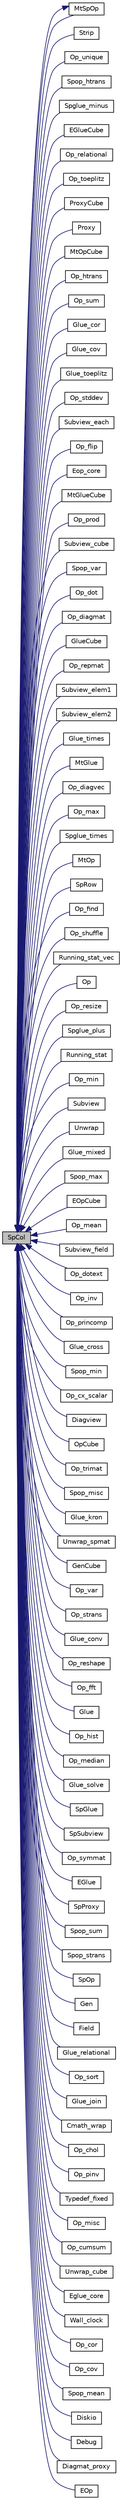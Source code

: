 digraph "SpCol"
{
  edge [fontname="Helvetica",fontsize="10",labelfontname="Helvetica",labelfontsize="10"];
  node [fontname="Helvetica",fontsize="10",shape=record];
  rankdir=LR;
  Node103 [label="Strip",height=0.2,width=0.4,color="black", fillcolor="white", style="filled",URL="$group__strip.html"];
  Node69 [label="Op_unique",height=0.2,width=0.4,color="black", fillcolor="white", style="filled",URL="$group__op__unique.html"];
  Node87 [label="Spop_htrans",height=0.2,width=0.4,color="black", fillcolor="white", style="filled",URL="$group__spop__htrans.html"];
  Node92 [label="Spglue_minus",height=0.2,width=0.4,color="black", fillcolor="white", style="filled",URL="$group__spglue__minus.html"];
  Node29 [label="EGlueCube",height=0.2,width=0.4,color="black", fillcolor="white", style="filled",URL="$group__e_glue_cube.html"];
  Node61 [label="Op_relational",height=0.2,width=0.4,color="black", fillcolor="white", style="filled",URL="$group__op__relational.html"];
  Node70 [label="Op_toeplitz",height=0.2,width=0.4,color="black", fillcolor="white", style="filled",URL="$group__op__toeplitz.html"];
  Node100 [label="ProxyCube",height=0.2,width=0.4,color="black", fillcolor="white", style="filled",URL="$group___proxy_cube.html"];
  Node99 [label="Proxy",height=0.2,width=0.4,color="black", fillcolor="white", style="filled",URL="$group___proxy.html"];
  Node23 [label="MtOpCube",height=0.2,width=0.4,color="black", fillcolor="white", style="filled",URL="$group__mt_op_cube.html"];
  Node39 [label="Op_htrans",height=0.2,width=0.4,color="black", fillcolor="white", style="filled",URL="$group__op__htrans.html"];
  Node45 [label="Op_sum",height=0.2,width=0.4,color="black", fillcolor="white", style="filled",URL="$group__op__sum.html"];
  Node75 [label="Glue_cor",height=0.2,width=0.4,color="black", fillcolor="white", style="filled",URL="$group__glue__cor.html"];
  Node74 [label="Glue_cov",height=0.2,width=0.4,color="black", fillcolor="white", style="filled",URL="$group__glue__cov.html"];
  Node82 [label="Glue_toeplitz",height=0.2,width=0.4,color="black", fillcolor="white", style="filled",URL="$group__glue__toeplitz.html"];
  Node46 [label="Op_stddev",height=0.2,width=0.4,color="black", fillcolor="white", style="filled",URL="$group__op__stddev.html"];
  Node12 [label="Subview_each",height=0.2,width=0.4,color="black", fillcolor="white", style="filled",URL="$group__subview__each.html"];
  Node58 [label="Op_flip",height=0.2,width=0.4,color="black", fillcolor="white", style="filled",URL="$group__op__flip.html"];
  Node31 [label="Eop_core",height=0.2,width=0.4,color="black", fillcolor="white", style="filled",URL="$group__eop__core.html"];
  Node30 [label="MtGlueCube",height=0.2,width=0.4,color="black", fillcolor="white", style="filled",URL="$group__mt_glue_cube.html"];
  Node55 [label="Op_prod",height=0.2,width=0.4,color="black", fillcolor="white", style="filled",URL="$group__op__prod.html"];
  Node10 [label="Subview_cube",height=0.2,width=0.4,color="black", fillcolor="white", style="filled",URL="$group__subview__cube.html"];
  Node90 [label="Spop_var",height=0.2,width=0.4,color="black", fillcolor="white", style="filled",URL="$group__spop__var.html"];
  Node37 [label="Op_dot",height=0.2,width=0.4,color="black", fillcolor="white", style="filled",URL="$group__op__dot.html"];
  Node35 [label="Op_diagmat",height=0.2,width=0.4,color="black", fillcolor="white", style="filled",URL="$group__op__diagmat.html"];
  Node28 [label="GlueCube",height=0.2,width=0.4,color="black", fillcolor="white", style="filled",URL="$group___glue_cube.html"];
  Node49 [label="Op_repmat",height=0.2,width=0.4,color="black", fillcolor="white", style="filled",URL="$group__op__repmat.html"];
  Node7 [label="Subview_elem1",height=0.2,width=0.4,color="black", fillcolor="white", style="filled",URL="$group__subview__elem1.html"];
  Node8 [label="Subview_elem2",height=0.2,width=0.4,color="black", fillcolor="white", style="filled",URL="$group__subview__elem2.html"];
  Node72 [label="Glue_times",height=0.2,width=0.4,color="black", fillcolor="white", style="filled",URL="$group__glue__times.html"];
  Node26 [label="MtGlue",height=0.2,width=0.4,color="black", fillcolor="white", style="filled",URL="$group__mt_glue.html"];
  Node36 [label="Op_diagvec",height=0.2,width=0.4,color="black", fillcolor="white", style="filled",URL="$group__op__diagvec.html"];
  Node40 [label="Op_max",height=0.2,width=0.4,color="black", fillcolor="white", style="filled",URL="$group__op__max.html"];
  Node93 [label="Spglue_times",height=0.2,width=0.4,color="black", fillcolor="white", style="filled",URL="$group__spglue__times.html"];
  Node22 [label="MtOp",height=0.2,width=0.4,color="black", fillcolor="white", style="filled",URL="$group__mt_op.html"];
  Node2 [label="SpRow",height=0.2,width=0.4,color="black", fillcolor="white", style="filled",URL="$group___sp_row.html"];
  Node62 [label="Op_find",height=0.2,width=0.4,color="black", fillcolor="white", style="filled",URL="$group__op__find.html"];
  Node54 [label="Op_shuffle",height=0.2,width=0.4,color="black", fillcolor="white", style="filled",URL="$group__op__shuffle.html"];
  Node16 [label="Running_stat_vec",height=0.2,width=0.4,color="black", fillcolor="white", style="filled",URL="$group__running__stat__vec.html"];
  Node17 [label="Op",height=0.2,width=0.4,color="black", fillcolor="white", style="filled",URL="$group___op.html"];
  Node51 [label="Op_resize",height=0.2,width=0.4,color="black", fillcolor="white", style="filled",URL="$group__op__resize.html"];
  Node91 [label="Spglue_plus",height=0.2,width=0.4,color="black", fillcolor="white", style="filled",URL="$group__spglue__plus.html"];
  Node15 [label="Running_stat",height=0.2,width=0.4,color="black", fillcolor="white", style="filled",URL="$group__running__stat.html"];
  Node1 [label="MtSpOp",height=0.2,width=0.4,color="black", fillcolor="white", style="filled",URL="$group__mt_sp_op.html"];
  Node41 [label="Op_min",height=0.2,width=0.4,color="black", fillcolor="white", style="filled",URL="$group__op__min.html"];
  Node6 [label="Subview",height=0.2,width=0.4,color="black", fillcolor="white", style="filled",URL="$group__subview.html"];
  Node96 [label="Unwrap",height=0.2,width=0.4,color="black", fillcolor="white", style="filled",URL="$group__unwrap.html"];
  Node73 [label="Glue_mixed",height=0.2,width=0.4,color="black", fillcolor="white", style="filled",URL="$group__glue__mixed.html"];
  Node83 [label="Spop_max",height=0.2,width=0.4,color="black", fillcolor="white", style="filled",URL="$group__spop__max.html"];
  Node21 [label="EOpCube",height=0.2,width=0.4,color="black", fillcolor="white", style="filled",URL="$group__e_op_cube.html"];
  Node42 [label="Op_mean",height=0.2,width=0.4,color="black", fillcolor="white", style="filled",URL="$group__op__mean.html"];
  Node9 [label="Subview_field",height=0.2,width=0.4,color="black", fillcolor="white", style="filled",URL="$group__subview__field.html"];
  Node57 [label="Op_dotext",height=0.2,width=0.4,color="black", fillcolor="white", style="filled",URL="$group__op__dotext.html"];
  Node38 [label="Op_inv",height=0.2,width=0.4,color="black", fillcolor="white", style="filled",URL="$group__op__inv.html"];
  Node59 [label="Op_princomp",height=0.2,width=0.4,color="black", fillcolor="white", style="filled",URL="$group__op__princomp.html"];
  Node77 [label="Glue_cross",height=0.2,width=0.4,color="black", fillcolor="white", style="filled",URL="$group__glue__cross.html"];
  Node84 [label="Spop_min",height=0.2,width=0.4,color="black", fillcolor="white", style="filled",URL="$group__spop__min.html"];
  Node64 [label="Op_cx_scalar",height=0.2,width=0.4,color="black", fillcolor="white", style="filled",URL="$group__op__cx__scalar.html"];
  Node0 [label="SpCol",height=0.2,width=0.4,color="black", fillcolor="grey75", style="filled" fontcolor="black"];
  Node11 [label="Diagview",height=0.2,width=0.4,color="black", fillcolor="white", style="filled",URL="$group__diagview.html"];
  Node18 [label="OpCube",height=0.2,width=0.4,color="black", fillcolor="white", style="filled",URL="$group___op_cube.html"];
  Node65 [label="Op_trimat",height=0.2,width=0.4,color="black", fillcolor="white", style="filled",URL="$group__op__trimat.html"];
  Node88 [label="Spop_misc",height=0.2,width=0.4,color="black", fillcolor="white", style="filled",URL="$group__spop__misc.html"];
  Node76 [label="Glue_kron",height=0.2,width=0.4,color="black", fillcolor="white", style="filled",URL="$group__glue__kron.html"];
  Node98 [label="Unwrap_spmat",height=0.2,width=0.4,color="black", fillcolor="white", style="filled",URL="$group__unwrap__spmat.html"];
  Node34 [label="GenCube",height=0.2,width=0.4,color="black", fillcolor="white", style="filled",URL="$group___gen_cube.html"];
  Node48 [label="Op_var",height=0.2,width=0.4,color="black", fillcolor="white", style="filled",URL="$group__op__var.html"];
  Node47 [label="Op_strans",height=0.2,width=0.4,color="black", fillcolor="white", style="filled",URL="$group__op__strans.html"];
  Node81 [label="Glue_conv",height=0.2,width=0.4,color="black", fillcolor="white", style="filled",URL="$group__glue__conv.html"];
  Node50 [label="Op_reshape",height=0.2,width=0.4,color="black", fillcolor="white", style="filled",URL="$group__op__reshape.html"];
  Node71 [label="Op_fft",height=0.2,width=0.4,color="black", fillcolor="white", style="filled",URL="$group__op__fft.html"];
  Node24 [label="Glue",height=0.2,width=0.4,color="black", fillcolor="white", style="filled",URL="$group___glue.html"];
  Node68 [label="Op_hist",height=0.2,width=0.4,color="black", fillcolor="white", style="filled",URL="$group__op__hist.html"];
  Node43 [label="Op_median",height=0.2,width=0.4,color="black", fillcolor="white", style="filled",URL="$group__op__median.html"];
  Node80 [label="Glue_solve",height=0.2,width=0.4,color="black", fillcolor="white", style="filled",URL="$group__glue__solve.html"];
  Node27 [label="SpGlue",height=0.2,width=0.4,color="black", fillcolor="white", style="filled",URL="$group___sp_glue.html"];
  Node3 [label="SpSubview",height=0.2,width=0.4,color="black", fillcolor="white", style="filled",URL="$group___sp_subview.html"];
  Node67 [label="Op_symmat",height=0.2,width=0.4,color="black", fillcolor="white", style="filled",URL="$group__op__symmat.html"];
  Node25 [label="EGlue",height=0.2,width=0.4,color="black", fillcolor="white", style="filled",URL="$group__e_glue.html"];
  Node101 [label="SpProxy",height=0.2,width=0.4,color="black", fillcolor="white", style="filled",URL="$group___sp_proxy.html"];
  Node85 [label="Spop_sum",height=0.2,width=0.4,color="black", fillcolor="white", style="filled",URL="$group__spop__sum.html"];
  Node86 [label="Spop_strans",height=0.2,width=0.4,color="black", fillcolor="white", style="filled",URL="$group__spop__strans.html"];
  Node19 [label="SpOp",height=0.2,width=0.4,color="black", fillcolor="white", style="filled",URL="$group___sp_op.html"];
  Node33 [label="Gen",height=0.2,width=0.4,color="black", fillcolor="white", style="filled",URL="$group___gen.html"];
  Node5 [label="Field",height=0.2,width=0.4,color="black", fillcolor="white", style="filled",URL="$group__field.html"];
  Node79 [label="Glue_relational",height=0.2,width=0.4,color="black", fillcolor="white", style="filled",URL="$group__glue__relational.html"];
  Node44 [label="Op_sort",height=0.2,width=0.4,color="black", fillcolor="white", style="filled",URL="$group__op__sort.html"];
  Node78 [label="Glue_join",height=0.2,width=0.4,color="black", fillcolor="white", style="filled",URL="$group__glue__join.html"];
  Node95 [label="Cmath_wrap",height=0.2,width=0.4,color="black", fillcolor="white", style="filled",URL="$group__cmath__wrap.html"];
  Node63 [label="Op_chol",height=0.2,width=0.4,color="black", fillcolor="white", style="filled",URL="$group__op__chol.html"];
  Node56 [label="Op_pinv",height=0.2,width=0.4,color="black", fillcolor="white", style="filled",URL="$group__op__pinv.html"];
  Node4 [label="Typedef_fixed",height=0.2,width=0.4,color="black", fillcolor="white", style="filled",URL="$group__typedef__fixed.html"];
  Node60 [label="Op_misc",height=0.2,width=0.4,color="black", fillcolor="white", style="filled",URL="$group__op__misc.html"];
  Node66 [label="Op_cumsum",height=0.2,width=0.4,color="black", fillcolor="white", style="filled",URL="$group__op__cumsum.html"];
  Node97 [label="Unwrap_cube",height=0.2,width=0.4,color="black", fillcolor="white", style="filled",URL="$group__unwrap__cube.html"];
  Node32 [label="Eglue_core",height=0.2,width=0.4,color="black", fillcolor="white", style="filled",URL="$group__eglue__core.html"];
  Node14 [label="Wall_clock",height=0.2,width=0.4,color="black", fillcolor="white", style="filled",URL="$group__wall__clock.html"];
  Node53 [label="Op_cor",height=0.2,width=0.4,color="black", fillcolor="white", style="filled",URL="$group__op__cor.html"];
  Node52 [label="Op_cov",height=0.2,width=0.4,color="black", fillcolor="white", style="filled",URL="$group__op__cov.html"];
  Node89 [label="Spop_mean",height=0.2,width=0.4,color="black", fillcolor="white", style="filled",URL="$group__spop__mean.html"];
  Node13 [label="Diskio",height=0.2,width=0.4,color="black", fillcolor="white", style="filled",URL="$group__diskio.html"];
  Node94 [label="Debug",height=0.2,width=0.4,color="black", fillcolor="white", style="filled",URL="$group__debug.html"];
  Node102 [label="Diagmat_proxy",height=0.2,width=0.4,color="black", fillcolor="white", style="filled",URL="$group__diagmat__proxy.html"];
  Node20 [label="EOp",height=0.2,width=0.4,color="black", fillcolor="white", style="filled",URL="$group__e_op.html"];
  Node1->Node0 [shape=plaintext, color="midnightblue", dir="back", style="solid"];
  Node0->Node2 [shape=plaintext, color="midnightblue", dir="back", style="solid"];
  Node0->Node3 [shape=plaintext, color="midnightblue", dir="back", style="solid"];
  Node0->Node4 [shape=plaintext, color="midnightblue", dir="back", style="solid"];
  Node0->Node5 [shape=plaintext, color="midnightblue", dir="back", style="solid"];
  Node0->Node6 [shape=plaintext, color="midnightblue", dir="back", style="solid"];
  Node0->Node7 [shape=plaintext, color="midnightblue", dir="back", style="solid"];
  Node0->Node8 [shape=plaintext, color="midnightblue", dir="back", style="solid"];
  Node0->Node9 [shape=plaintext, color="midnightblue", dir="back", style="solid"];
  Node0->Node10 [shape=plaintext, color="midnightblue", dir="back", style="solid"];
  Node0->Node11 [shape=plaintext, color="midnightblue", dir="back", style="solid"];
  Node0->Node12 [shape=plaintext, color="midnightblue", dir="back", style="solid"];
  Node0->Node13 [shape=plaintext, color="midnightblue", dir="back", style="solid"];
  Node0->Node14 [shape=plaintext, color="midnightblue", dir="back", style="solid"];
  Node0->Node15 [shape=plaintext, color="midnightblue", dir="back", style="solid"];
  Node0->Node16 [shape=plaintext, color="midnightblue", dir="back", style="solid"];
  Node0->Node17 [shape=plaintext, color="midnightblue", dir="back", style="solid"];
  Node0->Node18 [shape=plaintext, color="midnightblue", dir="back", style="solid"];
  Node0->Node19 [shape=plaintext, color="midnightblue", dir="back", style="solid"];
  Node0->Node20 [shape=plaintext, color="midnightblue", dir="back", style="solid"];
  Node0->Node21 [shape=plaintext, color="midnightblue", dir="back", style="solid"];
  Node0->Node22 [shape=plaintext, color="midnightblue", dir="back", style="solid"];
  Node0->Node23 [shape=plaintext, color="midnightblue", dir="back", style="solid"];
  Node0->Node1 [shape=plaintext, color="midnightblue", dir="back", style="solid"];
  Node0->Node24 [shape=plaintext, color="midnightblue", dir="back", style="solid"];
  Node0->Node25 [shape=plaintext, color="midnightblue", dir="back", style="solid"];
  Node0->Node26 [shape=plaintext, color="midnightblue", dir="back", style="solid"];
  Node0->Node27 [shape=plaintext, color="midnightblue", dir="back", style="solid"];
  Node0->Node28 [shape=plaintext, color="midnightblue", dir="back", style="solid"];
  Node0->Node29 [shape=plaintext, color="midnightblue", dir="back", style="solid"];
  Node0->Node30 [shape=plaintext, color="midnightblue", dir="back", style="solid"];
  Node0->Node31 [shape=plaintext, color="midnightblue", dir="back", style="solid"];
  Node0->Node32 [shape=plaintext, color="midnightblue", dir="back", style="solid"];
  Node0->Node33 [shape=plaintext, color="midnightblue", dir="back", style="solid"];
  Node0->Node34 [shape=plaintext, color="midnightblue", dir="back", style="solid"];
  Node0->Node35 [shape=plaintext, color="midnightblue", dir="back", style="solid"];
  Node0->Node36 [shape=plaintext, color="midnightblue", dir="back", style="solid"];
  Node0->Node37 [shape=plaintext, color="midnightblue", dir="back", style="solid"];
  Node0->Node38 [shape=plaintext, color="midnightblue", dir="back", style="solid"];
  Node0->Node39 [shape=plaintext, color="midnightblue", dir="back", style="solid"];
  Node0->Node40 [shape=plaintext, color="midnightblue", dir="back", style="solid"];
  Node0->Node41 [shape=plaintext, color="midnightblue", dir="back", style="solid"];
  Node0->Node42 [shape=plaintext, color="midnightblue", dir="back", style="solid"];
  Node0->Node43 [shape=plaintext, color="midnightblue", dir="back", style="solid"];
  Node0->Node44 [shape=plaintext, color="midnightblue", dir="back", style="solid"];
  Node0->Node45 [shape=plaintext, color="midnightblue", dir="back", style="solid"];
  Node0->Node46 [shape=plaintext, color="midnightblue", dir="back", style="solid"];
  Node0->Node47 [shape=plaintext, color="midnightblue", dir="back", style="solid"];
  Node0->Node48 [shape=plaintext, color="midnightblue", dir="back", style="solid"];
  Node0->Node49 [shape=plaintext, color="midnightblue", dir="back", style="solid"];
  Node0->Node50 [shape=plaintext, color="midnightblue", dir="back", style="solid"];
  Node0->Node51 [shape=plaintext, color="midnightblue", dir="back", style="solid"];
  Node0->Node52 [shape=plaintext, color="midnightblue", dir="back", style="solid"];
  Node0->Node53 [shape=plaintext, color="midnightblue", dir="back", style="solid"];
  Node0->Node54 [shape=plaintext, color="midnightblue", dir="back", style="solid"];
  Node0->Node55 [shape=plaintext, color="midnightblue", dir="back", style="solid"];
  Node0->Node56 [shape=plaintext, color="midnightblue", dir="back", style="solid"];
  Node0->Node57 [shape=plaintext, color="midnightblue", dir="back", style="solid"];
  Node0->Node58 [shape=plaintext, color="midnightblue", dir="back", style="solid"];
  Node0->Node59 [shape=plaintext, color="midnightblue", dir="back", style="solid"];
  Node0->Node60 [shape=plaintext, color="midnightblue", dir="back", style="solid"];
  Node0->Node61 [shape=plaintext, color="midnightblue", dir="back", style="solid"];
  Node0->Node62 [shape=plaintext, color="midnightblue", dir="back", style="solid"];
  Node0->Node63 [shape=plaintext, color="midnightblue", dir="back", style="solid"];
  Node0->Node64 [shape=plaintext, color="midnightblue", dir="back", style="solid"];
  Node0->Node65 [shape=plaintext, color="midnightblue", dir="back", style="solid"];
  Node0->Node66 [shape=plaintext, color="midnightblue", dir="back", style="solid"];
  Node0->Node67 [shape=plaintext, color="midnightblue", dir="back", style="solid"];
  Node0->Node68 [shape=plaintext, color="midnightblue", dir="back", style="solid"];
  Node0->Node69 [shape=plaintext, color="midnightblue", dir="back", style="solid"];
  Node0->Node70 [shape=plaintext, color="midnightblue", dir="back", style="solid"];
  Node0->Node71 [shape=plaintext, color="midnightblue", dir="back", style="solid"];
  Node0->Node72 [shape=plaintext, color="midnightblue", dir="back", style="solid"];
  Node0->Node73 [shape=plaintext, color="midnightblue", dir="back", style="solid"];
  Node0->Node74 [shape=plaintext, color="midnightblue", dir="back", style="solid"];
  Node0->Node75 [shape=plaintext, color="midnightblue", dir="back", style="solid"];
  Node0->Node76 [shape=plaintext, color="midnightblue", dir="back", style="solid"];
  Node0->Node77 [shape=plaintext, color="midnightblue", dir="back", style="solid"];
  Node0->Node78 [shape=plaintext, color="midnightblue", dir="back", style="solid"];
  Node0->Node79 [shape=plaintext, color="midnightblue", dir="back", style="solid"];
  Node0->Node80 [shape=plaintext, color="midnightblue", dir="back", style="solid"];
  Node0->Node81 [shape=plaintext, color="midnightblue", dir="back", style="solid"];
  Node0->Node82 [shape=plaintext, color="midnightblue", dir="back", style="solid"];
  Node0->Node83 [shape=plaintext, color="midnightblue", dir="back", style="solid"];
  Node0->Node84 [shape=plaintext, color="midnightblue", dir="back", style="solid"];
  Node0->Node85 [shape=plaintext, color="midnightblue", dir="back", style="solid"];
  Node0->Node86 [shape=plaintext, color="midnightblue", dir="back", style="solid"];
  Node0->Node87 [shape=plaintext, color="midnightblue", dir="back", style="solid"];
  Node0->Node88 [shape=plaintext, color="midnightblue", dir="back", style="solid"];
  Node0->Node89 [shape=plaintext, color="midnightblue", dir="back", style="solid"];
  Node0->Node90 [shape=plaintext, color="midnightblue", dir="back", style="solid"];
  Node0->Node91 [shape=plaintext, color="midnightblue", dir="back", style="solid"];
  Node0->Node92 [shape=plaintext, color="midnightblue", dir="back", style="solid"];
  Node0->Node93 [shape=plaintext, color="midnightblue", dir="back", style="solid"];
  Node0->Node94 [shape=plaintext, color="midnightblue", dir="back", style="solid"];
  Node0->Node95 [shape=plaintext, color="midnightblue", dir="back", style="solid"];
  Node0->Node96 [shape=plaintext, color="midnightblue", dir="back", style="solid"];
  Node0->Node97 [shape=plaintext, color="midnightblue", dir="back", style="solid"];
  Node0->Node98 [shape=plaintext, color="midnightblue", dir="back", style="solid"];
  Node0->Node99 [shape=plaintext, color="midnightblue", dir="back", style="solid"];
  Node0->Node100 [shape=plaintext, color="midnightblue", dir="back", style="solid"];
  Node0->Node101 [shape=plaintext, color="midnightblue", dir="back", style="solid"];
  Node0->Node102 [shape=plaintext, color="midnightblue", dir="back", style="solid"];
  Node0->Node103 [shape=plaintext, color="midnightblue", dir="back", style="solid"];
}
